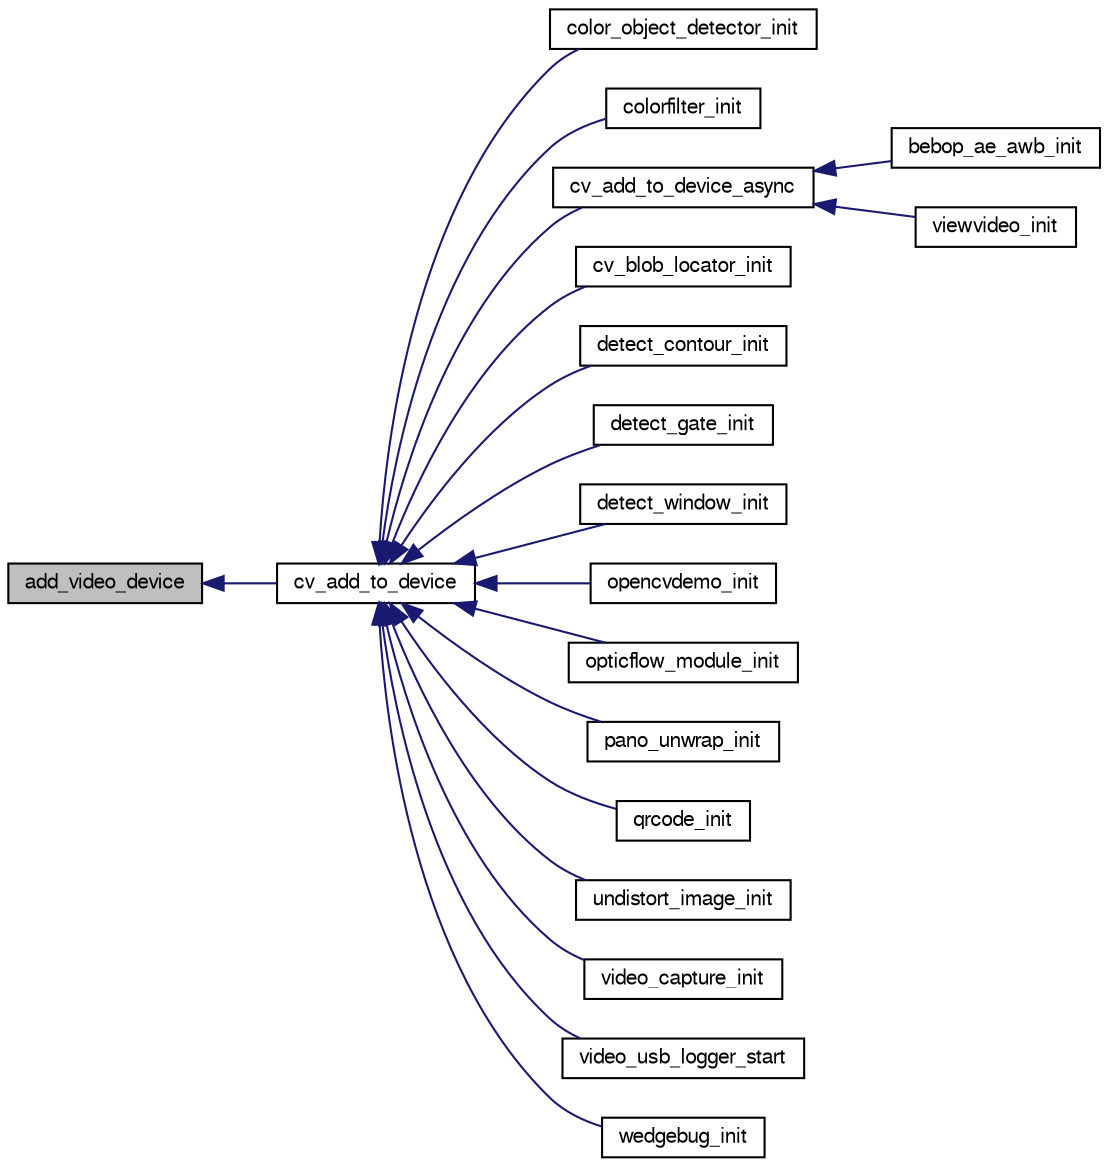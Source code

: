digraph "add_video_device"
{
  edge [fontname="FreeSans",fontsize="10",labelfontname="FreeSans",labelfontsize="10"];
  node [fontname="FreeSans",fontsize="10",shape=record];
  rankdir="LR";
  Node1 [label="add_video_device",height=0.2,width=0.4,color="black", fillcolor="grey75", style="filled", fontcolor="black"];
  Node1 -> Node2 [dir="back",color="midnightblue",fontsize="10",style="solid",fontname="FreeSans"];
  Node2 [label="cv_add_to_device",height=0.2,width=0.4,color="black", fillcolor="white", style="filled",URL="$cv_8h.html#a27c5a4c16f124cdc564d637fcc733b97"];
  Node2 -> Node3 [dir="back",color="midnightblue",fontsize="10",style="solid",fontname="FreeSans"];
  Node3 [label="color_object_detector_init",height=0.2,width=0.4,color="black", fillcolor="white", style="filled",URL="$cv__detect__color__object_8h.html#aaaa68a4d10f42cf735a96f4ab74ec29a"];
  Node2 -> Node4 [dir="back",color="midnightblue",fontsize="10",style="solid",fontname="FreeSans"];
  Node4 [label="colorfilter_init",height=0.2,width=0.4,color="black", fillcolor="white", style="filled",URL="$colorfilter_8h.html#ab8b6b333c3f84d7497aef5629a2e4453"];
  Node2 -> Node5 [dir="back",color="midnightblue",fontsize="10",style="solid",fontname="FreeSans"];
  Node5 [label="cv_add_to_device_async",height=0.2,width=0.4,color="black", fillcolor="white", style="filled",URL="$cv_8h.html#af89655c9c578e838cb71808c422d0b15"];
  Node5 -> Node6 [dir="back",color="midnightblue",fontsize="10",style="solid",fontname="FreeSans"];
  Node6 [label="bebop_ae_awb_init",height=0.2,width=0.4,color="black", fillcolor="white", style="filled",URL="$bebop__ae__awb_8h.html#a488d91f59b9036f352ebc7fcafdedf7b"];
  Node5 -> Node7 [dir="back",color="midnightblue",fontsize="10",style="solid",fontname="FreeSans"];
  Node7 [label="viewvideo_init",height=0.2,width=0.4,color="black", fillcolor="white", style="filled",URL="$viewvideo_8h.html#a8479777ac5ff98cdf58349e741f04005",tooltip="Initialize the view video. "];
  Node2 -> Node8 [dir="back",color="midnightblue",fontsize="10",style="solid",fontname="FreeSans"];
  Node8 [label="cv_blob_locator_init",height=0.2,width=0.4,color="black", fillcolor="white", style="filled",URL="$cv__blob__locator_8h.html#a03040f93fee504200fd409c45f488e4d"];
  Node2 -> Node9 [dir="back",color="midnightblue",fontsize="10",style="solid",fontname="FreeSans"];
  Node9 [label="detect_contour_init",height=0.2,width=0.4,color="black", fillcolor="white", style="filled",URL="$detect__contour_8h.html#a036a42163f78df4cd62571fe108efbf1"];
  Node2 -> Node10 [dir="back",color="midnightblue",fontsize="10",style="solid",fontname="FreeSans"];
  Node10 [label="detect_gate_init",height=0.2,width=0.4,color="black", fillcolor="white", style="filled",URL="$detect__gate_8h.html#afad85937ed43b1d2963bec59f0031ec1"];
  Node2 -> Node11 [dir="back",color="midnightblue",fontsize="10",style="solid",fontname="FreeSans"];
  Node11 [label="detect_window_init",height=0.2,width=0.4,color="black", fillcolor="white", style="filled",URL="$detect__window_8h.html#acd7643219a35e96f1dbd1a28a2c2237e"];
  Node2 -> Node12 [dir="back",color="midnightblue",fontsize="10",style="solid",fontname="FreeSans"];
  Node12 [label="opencvdemo_init",height=0.2,width=0.4,color="black", fillcolor="white", style="filled",URL="$cv__opencvdemo_8h.html#ad6b89073e490f7f45751cf66f4b97c4b"];
  Node2 -> Node13 [dir="back",color="midnightblue",fontsize="10",style="solid",fontname="FreeSans"];
  Node13 [label="opticflow_module_init",height=0.2,width=0.4,color="black", fillcolor="white", style="filled",URL="$opticflow__module_8h.html#a6026660ee86fbb1f72bada581386e6d9",tooltip="Initialize the optical flow module for the bottom camera. "];
  Node2 -> Node14 [dir="back",color="midnightblue",fontsize="10",style="solid",fontname="FreeSans"];
  Node14 [label="pano_unwrap_init",height=0.2,width=0.4,color="black", fillcolor="white", style="filled",URL="$pano__unwrap_8h.html#a03d0332c435b1307c5961073eaa4ff63"];
  Node2 -> Node15 [dir="back",color="midnightblue",fontsize="10",style="solid",fontname="FreeSans"];
  Node15 [label="qrcode_init",height=0.2,width=0.4,color="black", fillcolor="white", style="filled",URL="$qr__code_8h.html#ac2cd906083090c455a8cf7bb2b491dee"];
  Node2 -> Node16 [dir="back",color="midnightblue",fontsize="10",style="solid",fontname="FreeSans"];
  Node16 [label="undistort_image_init",height=0.2,width=0.4,color="black", fillcolor="white", style="filled",URL="$undistort__image_8h.html#a2fe19ff135bf0c4edca40d4f630b973f"];
  Node2 -> Node17 [dir="back",color="midnightblue",fontsize="10",style="solid",fontname="FreeSans"];
  Node17 [label="video_capture_init",height=0.2,width=0.4,color="black", fillcolor="white", style="filled",URL="$video__capture_8h.html#afd5936d0a4d5e8abd118dfac97638829"];
  Node2 -> Node18 [dir="back",color="midnightblue",fontsize="10",style="solid",fontname="FreeSans"];
  Node18 [label="video_usb_logger_start",height=0.2,width=0.4,color="black", fillcolor="white", style="filled",URL="$video__usb__logger_8h.html#a371634939fbb925daf5f698a8f9fad1f",tooltip="Start the file logger and open a new file. "];
  Node2 -> Node19 [dir="back",color="midnightblue",fontsize="10",style="solid",fontname="FreeSans"];
  Node19 [label="wedgebug_init",height=0.2,width=0.4,color="black", fillcolor="white", style="filled",URL="$wedgebug_8h.html#aa5dd4cdf2fa1c2edd243c2e1f6cdf95c"];
}
